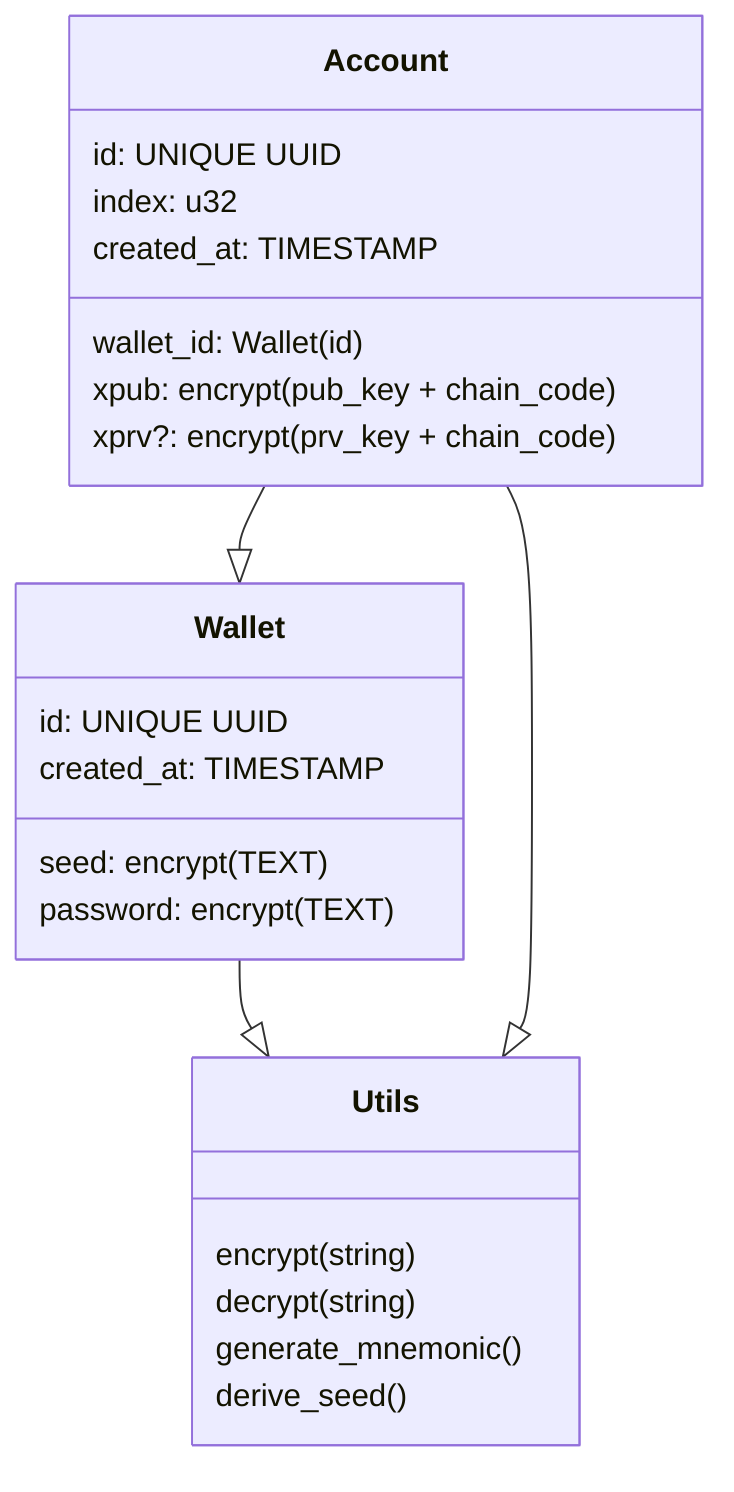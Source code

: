 classDiagram
    Account --|> Wallet
    Wallet --|> Utils
    Account --|> Utils
    class Wallet {
        id: UNIQUE UUID
        seed: encrypt(TEXT) 
        password: encrypt(TEXT)
        created_at: TIMESTAMP
    }

    class Account {
        id: UNIQUE UUID
        wallet_id: Wallet(id)
        index: u32
        xpub: encrypt(pub_key + chain_code)
        xprv?: encrypt(prv_key + chain_code)
        created_at: TIMESTAMP
    }


    class Utils {
        encrypt(string)
        decrypt(string)
        generate_mnemonic()
        derive_seed()
    }